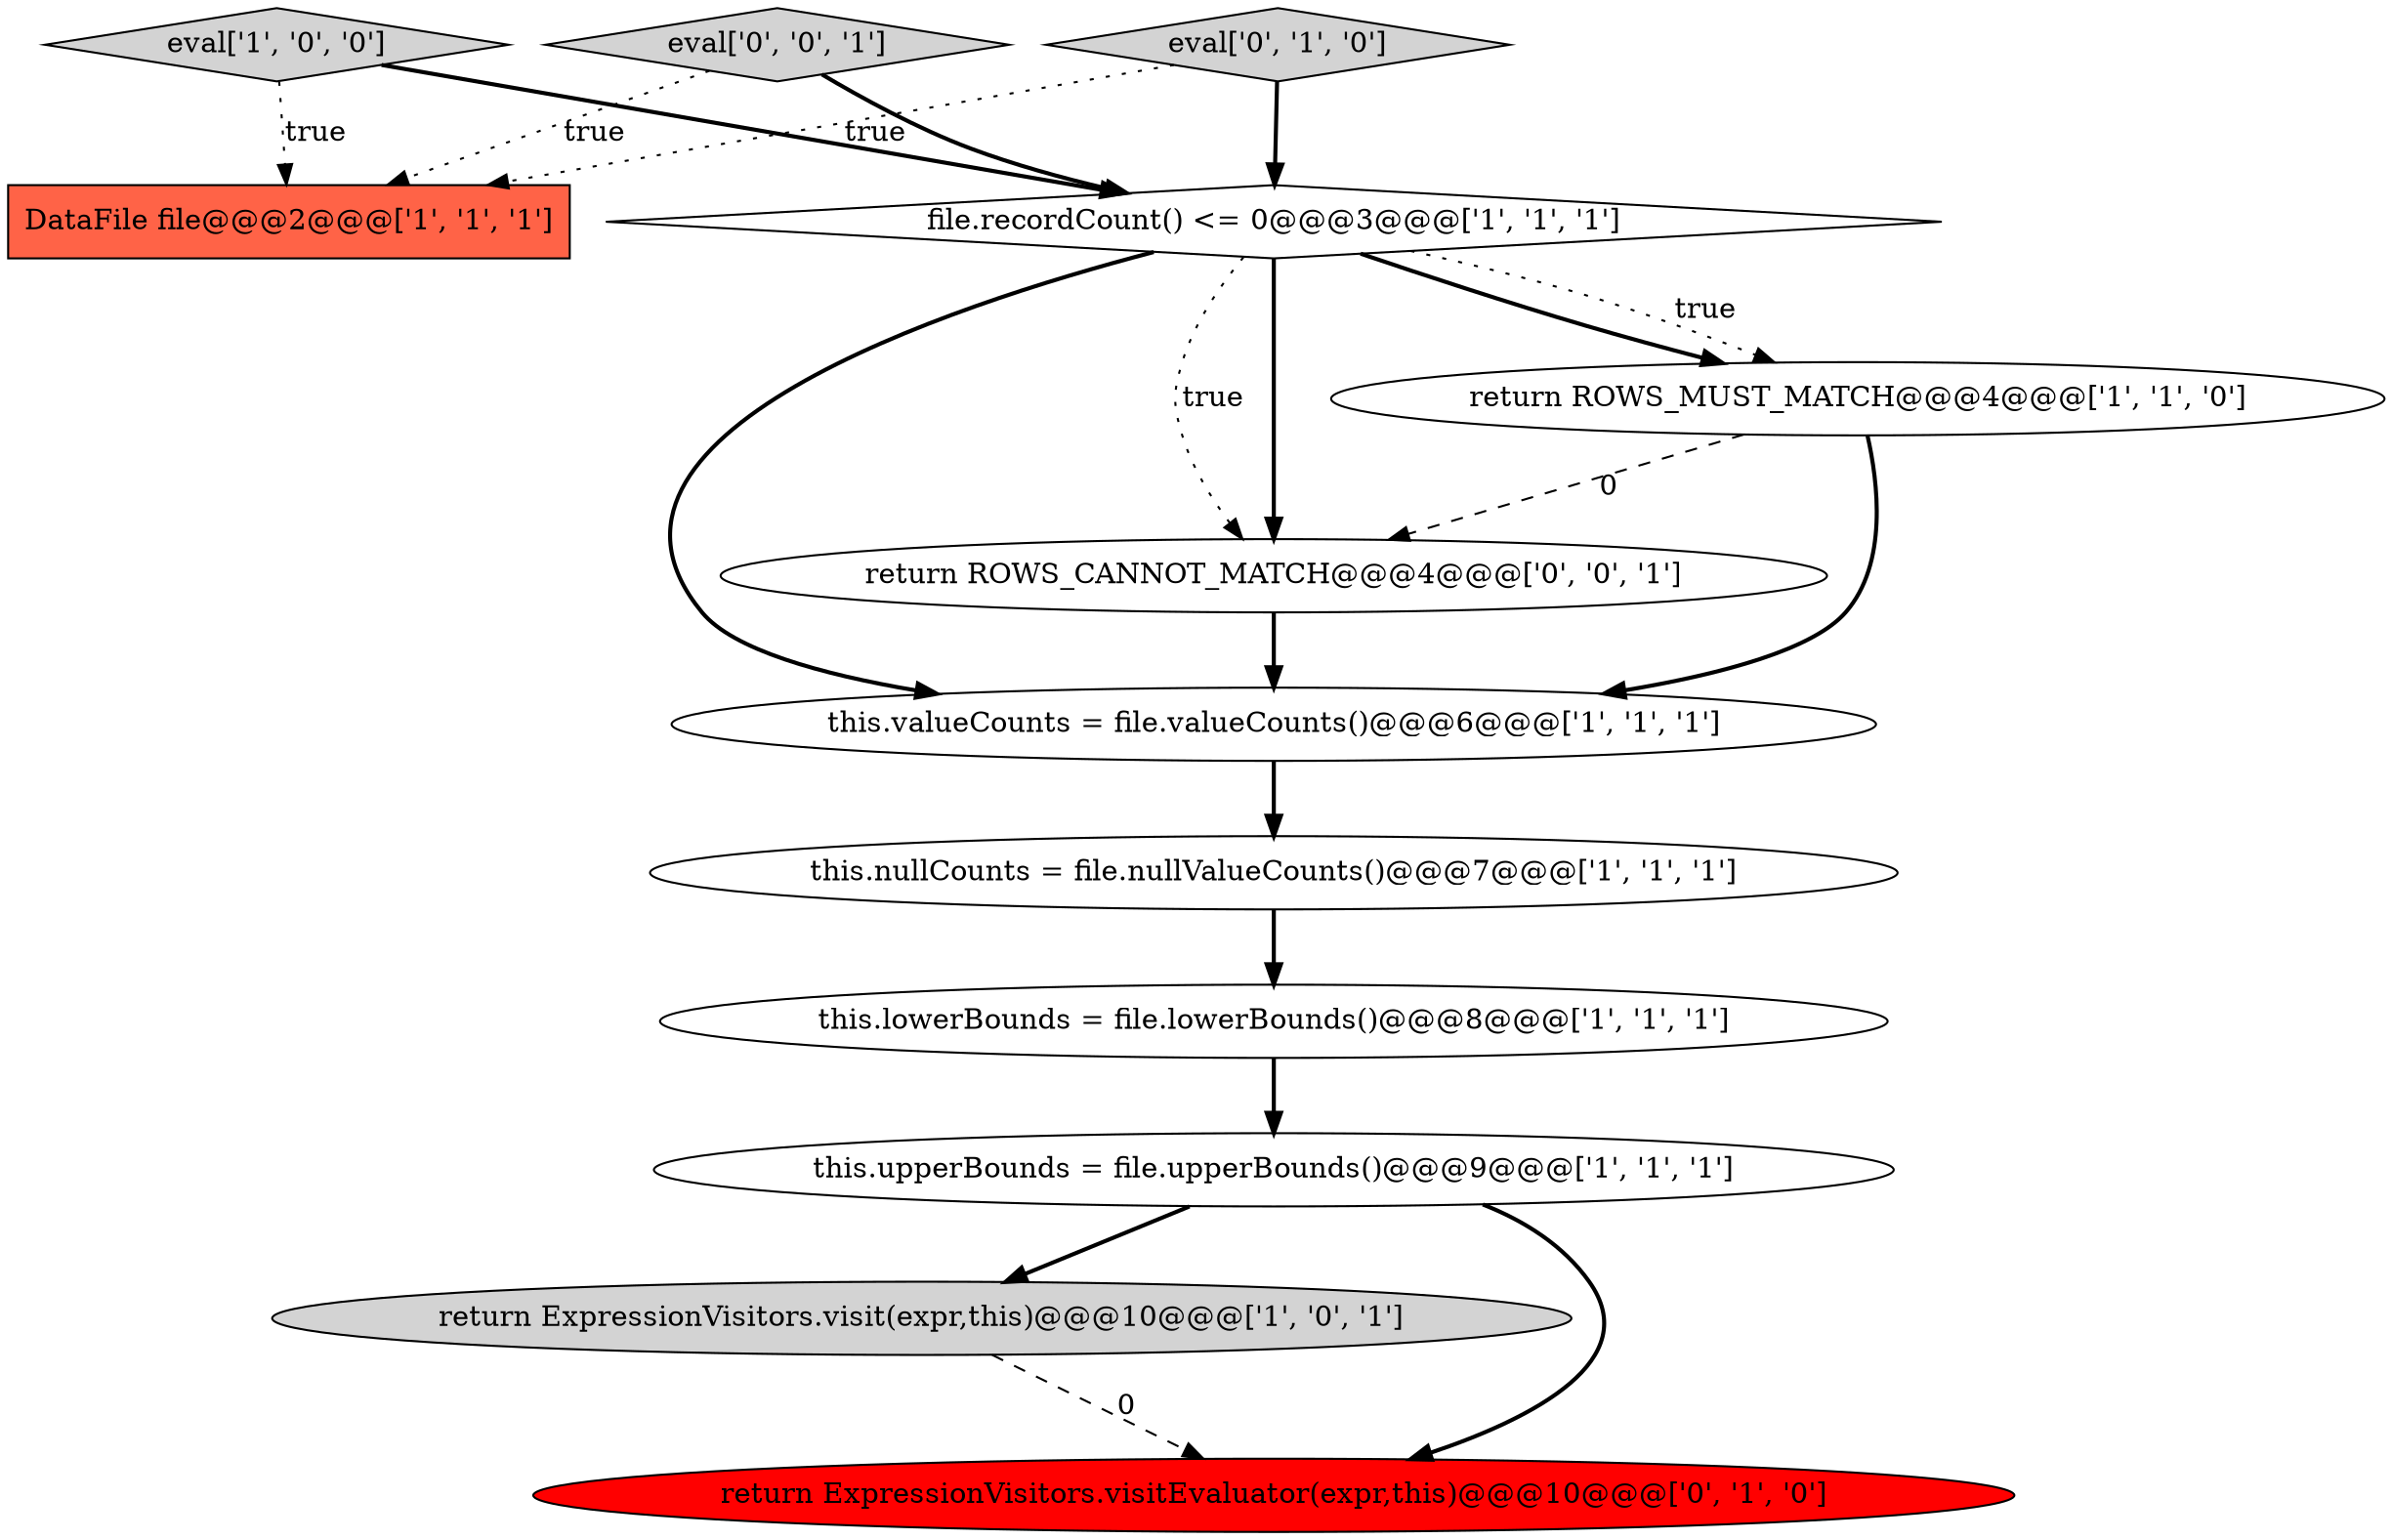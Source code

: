 digraph {
6 [style = filled, label = "return ExpressionVisitors.visit(expr,this)@@@10@@@['1', '0', '1']", fillcolor = lightgray, shape = ellipse image = "AAA0AAABBB1BBB"];
1 [style = filled, label = "this.valueCounts = file.valueCounts()@@@6@@@['1', '1', '1']", fillcolor = white, shape = ellipse image = "AAA0AAABBB1BBB"];
7 [style = filled, label = "return ROWS_MUST_MATCH@@@4@@@['1', '1', '0']", fillcolor = white, shape = ellipse image = "AAA0AAABBB1BBB"];
4 [style = filled, label = "DataFile file@@@2@@@['1', '1', '1']", fillcolor = tomato, shape = box image = "AAA0AAABBB1BBB"];
10 [style = filled, label = "return ExpressionVisitors.visitEvaluator(expr,this)@@@10@@@['0', '1', '0']", fillcolor = red, shape = ellipse image = "AAA1AAABBB2BBB"];
2 [style = filled, label = "this.nullCounts = file.nullValueCounts()@@@7@@@['1', '1', '1']", fillcolor = white, shape = ellipse image = "AAA0AAABBB1BBB"];
5 [style = filled, label = "this.lowerBounds = file.lowerBounds()@@@8@@@['1', '1', '1']", fillcolor = white, shape = ellipse image = "AAA0AAABBB1BBB"];
8 [style = filled, label = "this.upperBounds = file.upperBounds()@@@9@@@['1', '1', '1']", fillcolor = white, shape = ellipse image = "AAA0AAABBB1BBB"];
3 [style = filled, label = "eval['1', '0', '0']", fillcolor = lightgray, shape = diamond image = "AAA0AAABBB1BBB"];
0 [style = filled, label = "file.recordCount() <= 0@@@3@@@['1', '1', '1']", fillcolor = white, shape = diamond image = "AAA0AAABBB1BBB"];
12 [style = filled, label = "return ROWS_CANNOT_MATCH@@@4@@@['0', '0', '1']", fillcolor = white, shape = ellipse image = "AAA0AAABBB3BBB"];
9 [style = filled, label = "eval['0', '1', '0']", fillcolor = lightgray, shape = diamond image = "AAA0AAABBB2BBB"];
11 [style = filled, label = "eval['0', '0', '1']", fillcolor = lightgray, shape = diamond image = "AAA0AAABBB3BBB"];
7->12 [style = dashed, label="0"];
9->4 [style = dotted, label="true"];
3->4 [style = dotted, label="true"];
5->8 [style = bold, label=""];
0->12 [style = dotted, label="true"];
8->10 [style = bold, label=""];
1->2 [style = bold, label=""];
8->6 [style = bold, label=""];
11->0 [style = bold, label=""];
7->1 [style = bold, label=""];
6->10 [style = dashed, label="0"];
11->4 [style = dotted, label="true"];
9->0 [style = bold, label=""];
12->1 [style = bold, label=""];
0->1 [style = bold, label=""];
3->0 [style = bold, label=""];
0->12 [style = bold, label=""];
0->7 [style = dotted, label="true"];
2->5 [style = bold, label=""];
0->7 [style = bold, label=""];
}
